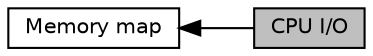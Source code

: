 digraph "CPU I/O"
{
  edge [fontname="Helvetica",fontsize="10",labelfontname="Helvetica",labelfontsize="10"];
  node [fontname="Helvetica",fontsize="10",shape=box];
  rankdir=LR;
  Node2 [label="Memory map",height=0.2,width=0.4,color="black", fillcolor="white", style="filled",URL="$group__MEMORY__MAP.html",tooltip=" "];
  Node1 [label="CPU I/O",height=0.2,width=0.4,color="black", fillcolor="grey75", style="filled", fontcolor="black",tooltip=" "];
  Node2->Node1 [shape=plaintext, dir="back", style="solid"];
}
